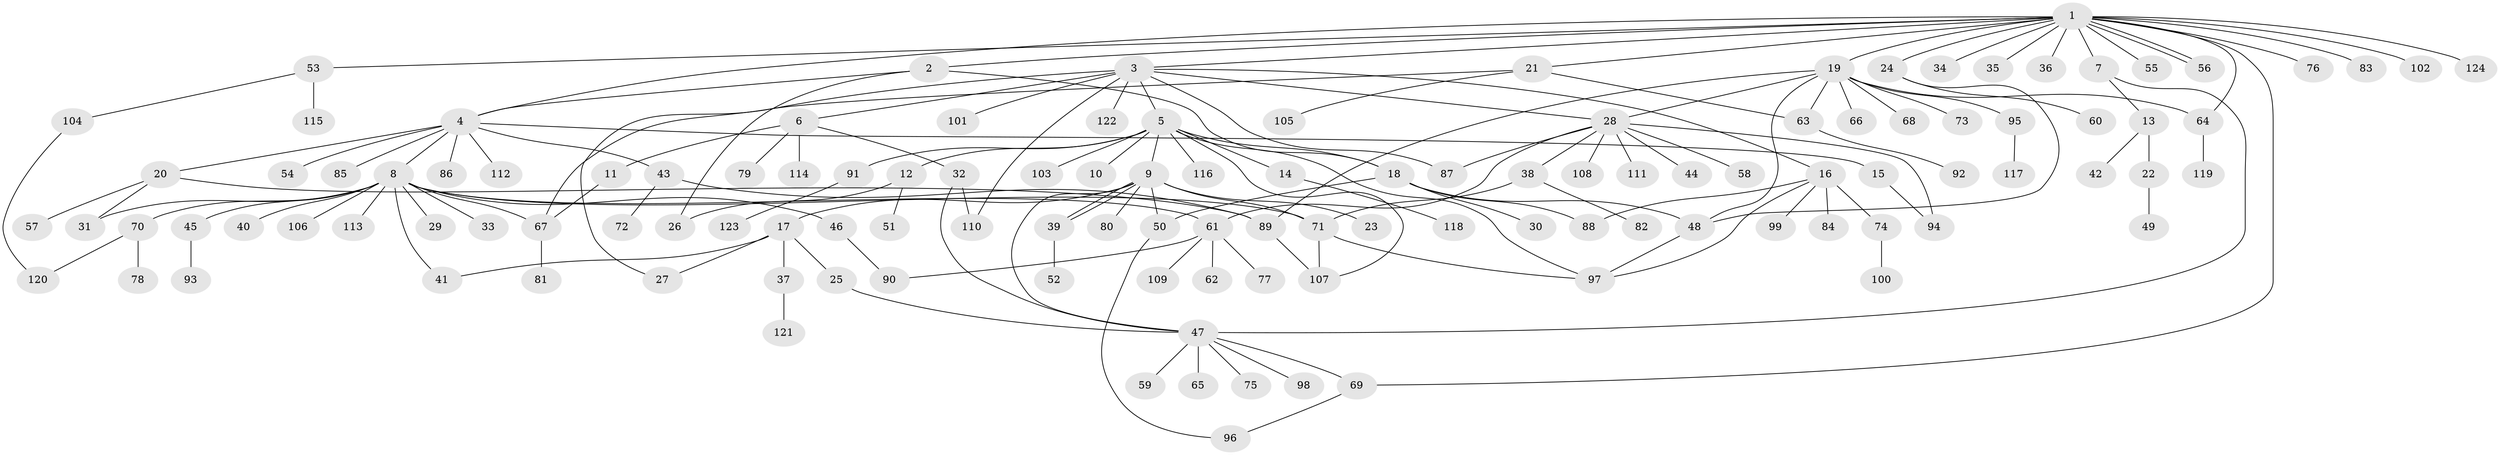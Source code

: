 // coarse degree distribution, {19: 0.01098901098901099, 4: 0.054945054945054944, 10: 0.02197802197802198, 9: 0.02197802197802198, 12: 0.02197802197802198, 3: 0.07692307692307693, 13: 0.01098901098901099, 1: 0.5164835164835165, 2: 0.1978021978021978, 6: 0.01098901098901099, 5: 0.04395604395604396, 8: 0.01098901098901099}
// Generated by graph-tools (version 1.1) at 2025/23/03/03/25 07:23:53]
// undirected, 124 vertices, 160 edges
graph export_dot {
graph [start="1"]
  node [color=gray90,style=filled];
  1;
  2;
  3;
  4;
  5;
  6;
  7;
  8;
  9;
  10;
  11;
  12;
  13;
  14;
  15;
  16;
  17;
  18;
  19;
  20;
  21;
  22;
  23;
  24;
  25;
  26;
  27;
  28;
  29;
  30;
  31;
  32;
  33;
  34;
  35;
  36;
  37;
  38;
  39;
  40;
  41;
  42;
  43;
  44;
  45;
  46;
  47;
  48;
  49;
  50;
  51;
  52;
  53;
  54;
  55;
  56;
  57;
  58;
  59;
  60;
  61;
  62;
  63;
  64;
  65;
  66;
  67;
  68;
  69;
  70;
  71;
  72;
  73;
  74;
  75;
  76;
  77;
  78;
  79;
  80;
  81;
  82;
  83;
  84;
  85;
  86;
  87;
  88;
  89;
  90;
  91;
  92;
  93;
  94;
  95;
  96;
  97;
  98;
  99;
  100;
  101;
  102;
  103;
  104;
  105;
  106;
  107;
  108;
  109;
  110;
  111;
  112;
  113;
  114;
  115;
  116;
  117;
  118;
  119;
  120;
  121;
  122;
  123;
  124;
  1 -- 2;
  1 -- 3;
  1 -- 4;
  1 -- 7;
  1 -- 19;
  1 -- 21;
  1 -- 24;
  1 -- 34;
  1 -- 35;
  1 -- 36;
  1 -- 53;
  1 -- 55;
  1 -- 56;
  1 -- 56;
  1 -- 64;
  1 -- 69;
  1 -- 76;
  1 -- 83;
  1 -- 102;
  1 -- 124;
  2 -- 4;
  2 -- 18;
  2 -- 26;
  3 -- 5;
  3 -- 6;
  3 -- 16;
  3 -- 27;
  3 -- 28;
  3 -- 87;
  3 -- 101;
  3 -- 110;
  3 -- 122;
  4 -- 8;
  4 -- 15;
  4 -- 20;
  4 -- 43;
  4 -- 54;
  4 -- 85;
  4 -- 86;
  4 -- 112;
  5 -- 9;
  5 -- 10;
  5 -- 12;
  5 -- 14;
  5 -- 18;
  5 -- 91;
  5 -- 97;
  5 -- 103;
  5 -- 107;
  5 -- 116;
  6 -- 11;
  6 -- 32;
  6 -- 79;
  6 -- 114;
  7 -- 13;
  7 -- 47;
  8 -- 29;
  8 -- 31;
  8 -- 33;
  8 -- 40;
  8 -- 41;
  8 -- 45;
  8 -- 46;
  8 -- 61;
  8 -- 67;
  8 -- 70;
  8 -- 71;
  8 -- 106;
  8 -- 113;
  9 -- 17;
  9 -- 23;
  9 -- 39;
  9 -- 39;
  9 -- 47;
  9 -- 50;
  9 -- 71;
  9 -- 80;
  11 -- 67;
  12 -- 26;
  12 -- 51;
  13 -- 22;
  13 -- 42;
  14 -- 118;
  15 -- 94;
  16 -- 74;
  16 -- 84;
  16 -- 88;
  16 -- 97;
  16 -- 99;
  17 -- 25;
  17 -- 27;
  17 -- 37;
  17 -- 41;
  18 -- 30;
  18 -- 48;
  18 -- 50;
  18 -- 88;
  19 -- 28;
  19 -- 48;
  19 -- 63;
  19 -- 64;
  19 -- 66;
  19 -- 68;
  19 -- 73;
  19 -- 89;
  19 -- 95;
  20 -- 31;
  20 -- 57;
  20 -- 89;
  21 -- 63;
  21 -- 67;
  21 -- 105;
  22 -- 49;
  24 -- 48;
  24 -- 60;
  25 -- 47;
  28 -- 38;
  28 -- 44;
  28 -- 58;
  28 -- 61;
  28 -- 87;
  28 -- 94;
  28 -- 108;
  28 -- 111;
  32 -- 47;
  32 -- 110;
  37 -- 121;
  38 -- 71;
  38 -- 82;
  39 -- 52;
  43 -- 72;
  43 -- 89;
  45 -- 93;
  46 -- 90;
  47 -- 59;
  47 -- 65;
  47 -- 69;
  47 -- 75;
  47 -- 98;
  48 -- 97;
  50 -- 96;
  53 -- 104;
  53 -- 115;
  61 -- 62;
  61 -- 77;
  61 -- 90;
  61 -- 109;
  63 -- 92;
  64 -- 119;
  67 -- 81;
  69 -- 96;
  70 -- 78;
  70 -- 120;
  71 -- 97;
  71 -- 107;
  74 -- 100;
  89 -- 107;
  91 -- 123;
  95 -- 117;
  104 -- 120;
}
